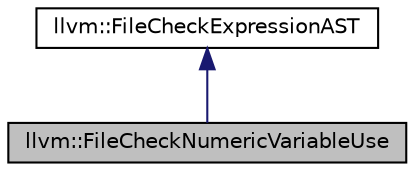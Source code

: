 digraph "llvm::FileCheckNumericVariableUse"
{
 // LATEX_PDF_SIZE
  bgcolor="transparent";
  edge [fontname="Helvetica",fontsize="10",labelfontname="Helvetica",labelfontsize="10"];
  node [fontname="Helvetica",fontsize="10",shape="box"];
  Node1 [label="llvm::FileCheckNumericVariableUse",height=0.2,width=0.4,color="black", fillcolor="grey75", style="filled", fontcolor="black",tooltip="Class representing the use of a numeric variable in the AST of an expression."];
  Node2 -> Node1 [dir="back",color="midnightblue",fontsize="10",style="solid",fontname="Helvetica"];
  Node2 [label="llvm::FileCheckExpressionAST",height=0.2,width=0.4,color="black",URL="$classllvm_1_1FileCheckExpressionAST.html",tooltip="Base class representing the AST of a given expression."];
}
